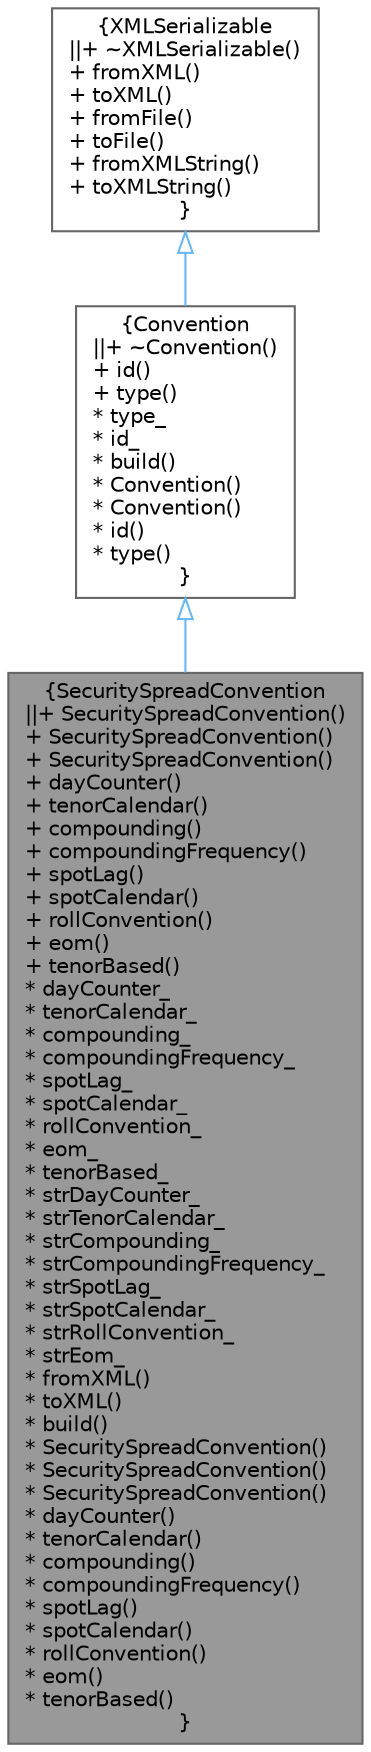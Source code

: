 digraph "SecuritySpreadConvention"
{
 // INTERACTIVE_SVG=YES
 // LATEX_PDF_SIZE
  bgcolor="transparent";
  edge [fontname=Helvetica,fontsize=10,labelfontname=Helvetica,labelfontsize=10];
  node [fontname=Helvetica,fontsize=10,shape=box,height=0.2,width=0.4];
  Node1 [label="{SecuritySpreadConvention\n||+ SecuritySpreadConvention()\l+ SecuritySpreadConvention()\l+ SecuritySpreadConvention()\l+ dayCounter()\l+ tenorCalendar()\l+ compounding()\l+ compoundingFrequency()\l+ spotLag()\l+ spotCalendar()\l+ rollConvention()\l+ eom()\l+ tenorBased()\l* dayCounter_\l* tenorCalendar_\l* compounding_\l* compoundingFrequency_\l* spotLag_\l* spotCalendar_\l* rollConvention_\l* eom_\l* tenorBased_\l* strDayCounter_\l* strTenorCalendar_\l* strCompounding_\l* strCompoundingFrequency_\l* strSpotLag_\l* strSpotCalendar_\l* strRollConvention_\l* strEom_\l* fromXML()\l* toXML()\l* build()\l* SecuritySpreadConvention()\l* SecuritySpreadConvention()\l* SecuritySpreadConvention()\l* dayCounter()\l* tenorCalendar()\l* compounding()\l* compoundingFrequency()\l* spotLag()\l* spotCalendar()\l* rollConvention()\l* eom()\l* tenorBased()\l}",height=0.2,width=0.4,color="gray40", fillcolor="grey60", style="filled", fontcolor="black",tooltip="Container for storing Bond Spread Rate conventions."];
  Node2 -> Node1 [dir="back",color="steelblue1",style="solid",arrowtail="onormal"];
  Node2 [label="{Convention\n||+ ~Convention()\l+ id()\l+ type()\l* type_\l* id_\l* build()\l* Convention()\l* Convention()\l* id()\l* type()\l}",height=0.2,width=0.4,color="gray40", fillcolor="white", style="filled",URL="$classore_1_1data_1_1_convention.html",tooltip="Abstract base class for convention objects."];
  Node3 -> Node2 [dir="back",color="steelblue1",style="solid",arrowtail="onormal"];
  Node3 [label="{XMLSerializable\n||+ ~XMLSerializable()\l+ fromXML()\l+ toXML()\l+ fromFile()\l+ toFile()\l+ fromXMLString()\l+ toXMLString()\l}",height=0.2,width=0.4,color="gray40", fillcolor="white", style="filled",URL="$classore_1_1data_1_1_x_m_l_serializable.html",tooltip="Base class for all serializable classes."];
}
